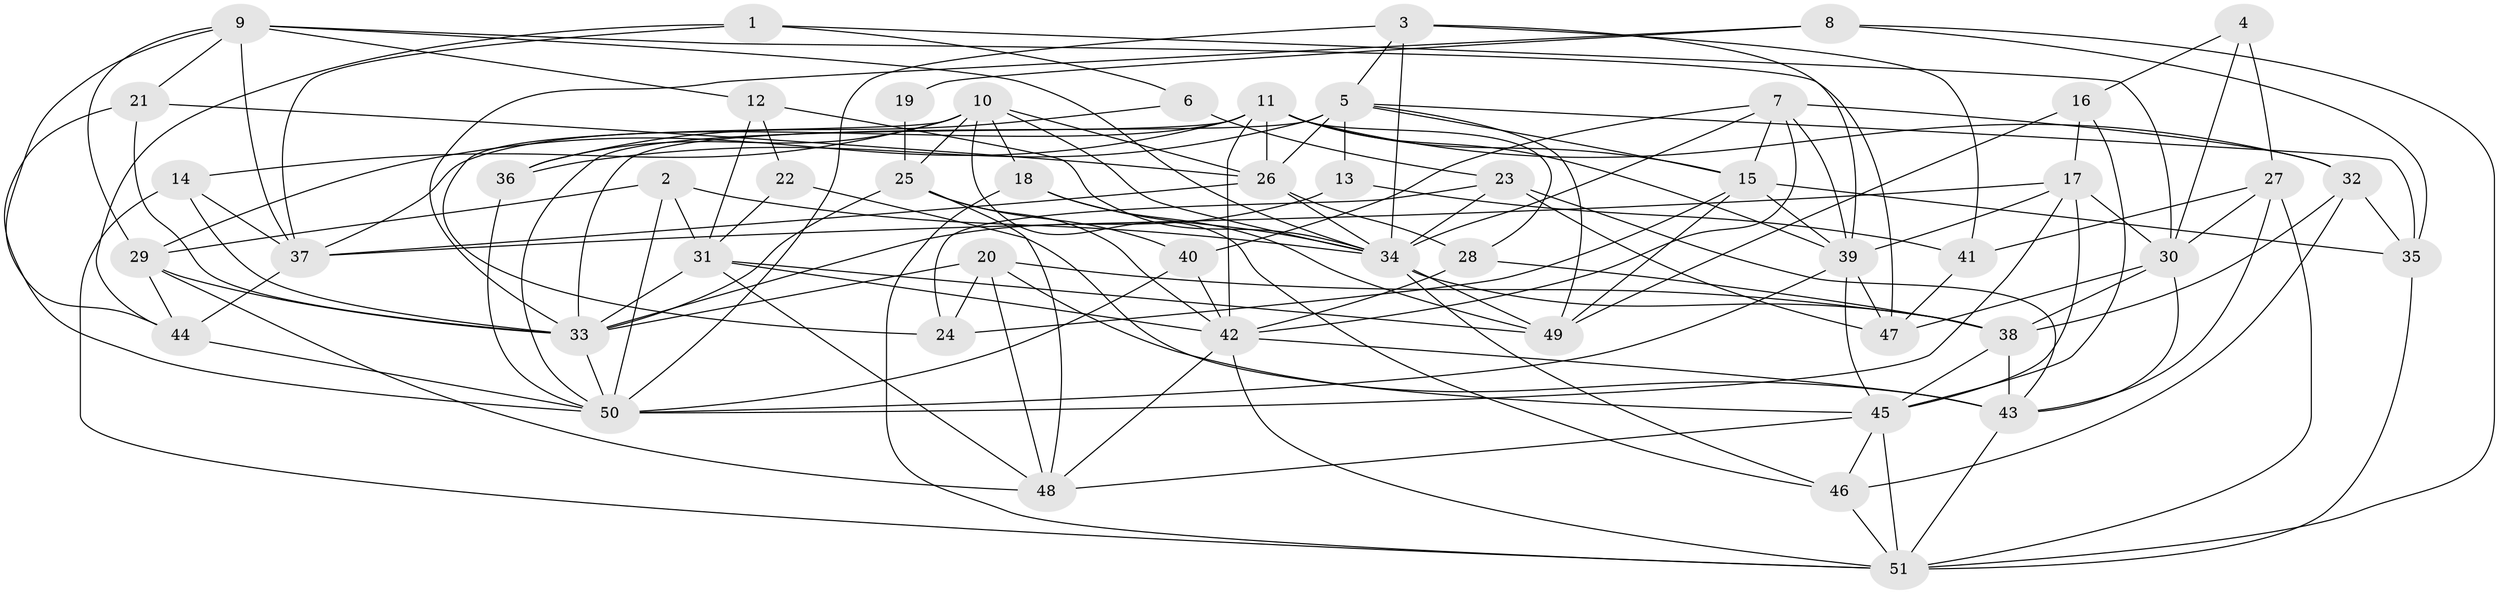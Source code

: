 // original degree distribution, {4: 0.2079207920792079, 2: 0.1188118811881188, 3: 0.3069306930693069, 5: 0.25742574257425743, 6: 0.0594059405940594, 7: 0.039603960396039604, 9: 0.009900990099009901}
// Generated by graph-tools (version 1.1) at 2025/50/03/09/25 03:50:13]
// undirected, 51 vertices, 147 edges
graph export_dot {
graph [start="1"]
  node [color=gray90,style=filled];
  1;
  2;
  3;
  4;
  5;
  6;
  7;
  8;
  9;
  10;
  11;
  12;
  13;
  14;
  15;
  16;
  17;
  18;
  19;
  20;
  21;
  22;
  23;
  24;
  25;
  26;
  27;
  28;
  29;
  30;
  31;
  32;
  33;
  34;
  35;
  36;
  37;
  38;
  39;
  40;
  41;
  42;
  43;
  44;
  45;
  46;
  47;
  48;
  49;
  50;
  51;
  1 -- 6 [weight=1.0];
  1 -- 30 [weight=1.0];
  1 -- 37 [weight=1.0];
  1 -- 44 [weight=1.0];
  2 -- 29 [weight=1.0];
  2 -- 31 [weight=1.0];
  2 -- 34 [weight=1.0];
  2 -- 50 [weight=1.0];
  3 -- 5 [weight=1.0];
  3 -- 34 [weight=1.0];
  3 -- 39 [weight=1.0];
  3 -- 41 [weight=1.0];
  3 -- 50 [weight=1.0];
  4 -- 16 [weight=1.0];
  4 -- 27 [weight=1.0];
  4 -- 30 [weight=1.0];
  5 -- 13 [weight=1.0];
  5 -- 15 [weight=1.0];
  5 -- 26 [weight=1.0];
  5 -- 33 [weight=1.0];
  5 -- 35 [weight=1.0];
  5 -- 36 [weight=1.0];
  5 -- 49 [weight=1.0];
  6 -- 23 [weight=1.0];
  6 -- 36 [weight=1.0];
  7 -- 15 [weight=1.0];
  7 -- 32 [weight=1.0];
  7 -- 34 [weight=1.0];
  7 -- 39 [weight=1.0];
  7 -- 40 [weight=1.0];
  7 -- 42 [weight=1.0];
  8 -- 19 [weight=1.0];
  8 -- 33 [weight=1.0];
  8 -- 35 [weight=1.0];
  8 -- 51 [weight=1.0];
  9 -- 12 [weight=1.0];
  9 -- 21 [weight=1.0];
  9 -- 29 [weight=1.0];
  9 -- 34 [weight=1.0];
  9 -- 37 [weight=1.0];
  9 -- 44 [weight=1.0];
  9 -- 47 [weight=1.0];
  10 -- 14 [weight=1.0];
  10 -- 18 [weight=1.0];
  10 -- 24 [weight=1.0];
  10 -- 25 [weight=1.0];
  10 -- 26 [weight=1.0];
  10 -- 34 [weight=1.0];
  10 -- 36 [weight=1.0];
  10 -- 46 [weight=1.0];
  11 -- 15 [weight=1.0];
  11 -- 26 [weight=1.0];
  11 -- 28 [weight=1.0];
  11 -- 29 [weight=1.0];
  11 -- 32 [weight=1.0];
  11 -- 37 [weight=1.0];
  11 -- 39 [weight=1.0];
  11 -- 42 [weight=1.0];
  11 -- 50 [weight=1.0];
  12 -- 22 [weight=1.0];
  12 -- 31 [weight=1.0];
  12 -- 34 [weight=1.0];
  13 -- 33 [weight=1.0];
  13 -- 41 [weight=1.0];
  14 -- 33 [weight=1.0];
  14 -- 37 [weight=1.0];
  14 -- 51 [weight=1.0];
  15 -- 24 [weight=1.0];
  15 -- 35 [weight=1.0];
  15 -- 39 [weight=1.0];
  15 -- 49 [weight=1.0];
  16 -- 17 [weight=1.0];
  16 -- 45 [weight=1.0];
  16 -- 49 [weight=1.0];
  17 -- 30 [weight=1.0];
  17 -- 37 [weight=1.0];
  17 -- 39 [weight=1.0];
  17 -- 45 [weight=1.0];
  17 -- 50 [weight=1.0];
  18 -- 34 [weight=1.0];
  18 -- 49 [weight=1.0];
  18 -- 51 [weight=1.0];
  19 -- 25 [weight=1.0];
  20 -- 24 [weight=1.0];
  20 -- 33 [weight=1.0];
  20 -- 38 [weight=1.0];
  20 -- 43 [weight=1.0];
  20 -- 48 [weight=1.0];
  21 -- 26 [weight=1.0];
  21 -- 33 [weight=1.0];
  21 -- 50 [weight=1.0];
  22 -- 31 [weight=1.0];
  22 -- 45 [weight=1.0];
  23 -- 24 [weight=1.0];
  23 -- 34 [weight=1.0];
  23 -- 43 [weight=1.0];
  23 -- 47 [weight=1.0];
  25 -- 33 [weight=1.0];
  25 -- 40 [weight=1.0];
  25 -- 42 [weight=1.0];
  25 -- 48 [weight=1.0];
  26 -- 28 [weight=1.0];
  26 -- 34 [weight=1.0];
  26 -- 37 [weight=1.0];
  27 -- 30 [weight=1.0];
  27 -- 41 [weight=1.0];
  27 -- 43 [weight=1.0];
  27 -- 51 [weight=1.0];
  28 -- 38 [weight=1.0];
  28 -- 42 [weight=1.0];
  29 -- 33 [weight=1.0];
  29 -- 44 [weight=1.0];
  29 -- 48 [weight=1.0];
  30 -- 38 [weight=1.0];
  30 -- 43 [weight=1.0];
  30 -- 47 [weight=1.0];
  31 -- 33 [weight=1.0];
  31 -- 42 [weight=1.0];
  31 -- 48 [weight=1.0];
  31 -- 49 [weight=1.0];
  32 -- 35 [weight=1.0];
  32 -- 38 [weight=1.0];
  32 -- 46 [weight=1.0];
  33 -- 50 [weight=1.0];
  34 -- 38 [weight=1.0];
  34 -- 46 [weight=1.0];
  34 -- 49 [weight=1.0];
  35 -- 51 [weight=1.0];
  36 -- 50 [weight=1.0];
  37 -- 44 [weight=1.0];
  38 -- 43 [weight=1.0];
  38 -- 45 [weight=1.0];
  39 -- 45 [weight=1.0];
  39 -- 47 [weight=1.0];
  39 -- 50 [weight=1.0];
  40 -- 42 [weight=1.0];
  40 -- 50 [weight=1.0];
  41 -- 47 [weight=1.0];
  42 -- 43 [weight=1.0];
  42 -- 48 [weight=1.0];
  42 -- 51 [weight=1.0];
  43 -- 51 [weight=1.0];
  44 -- 50 [weight=1.0];
  45 -- 46 [weight=1.0];
  45 -- 48 [weight=1.0];
  45 -- 51 [weight=1.0];
  46 -- 51 [weight=1.0];
}
